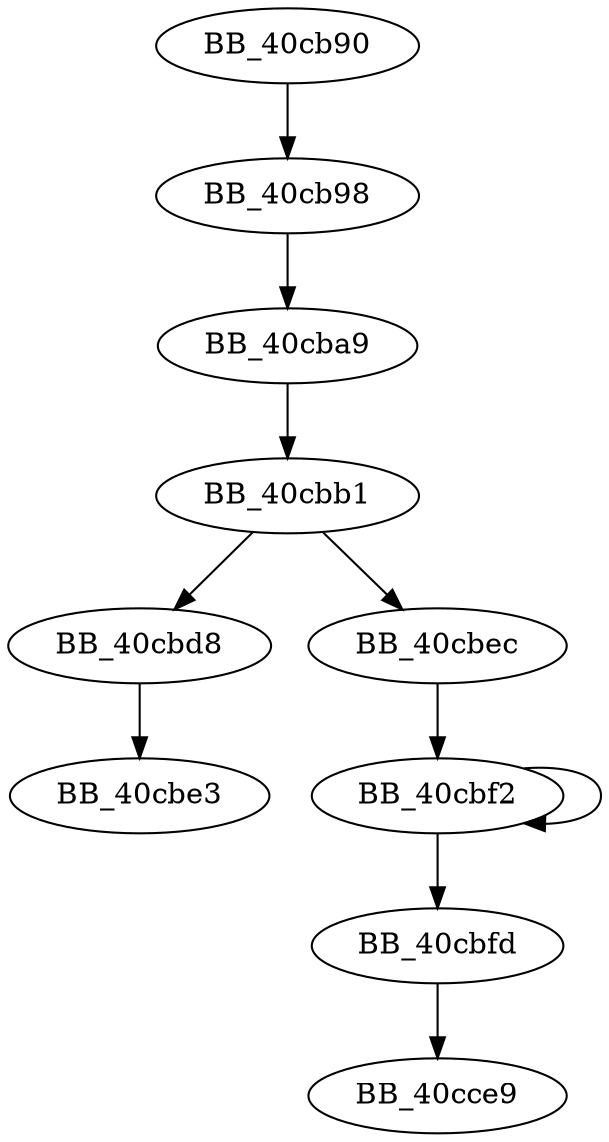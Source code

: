 DiGraph sub_40CB90{
BB_40cb90->BB_40cb98
BB_40cb98->BB_40cba9
BB_40cba9->BB_40cbb1
BB_40cbb1->BB_40cbd8
BB_40cbb1->BB_40cbec
BB_40cbd8->BB_40cbe3
BB_40cbec->BB_40cbf2
BB_40cbf2->BB_40cbf2
BB_40cbf2->BB_40cbfd
BB_40cbfd->BB_40cce9
}
